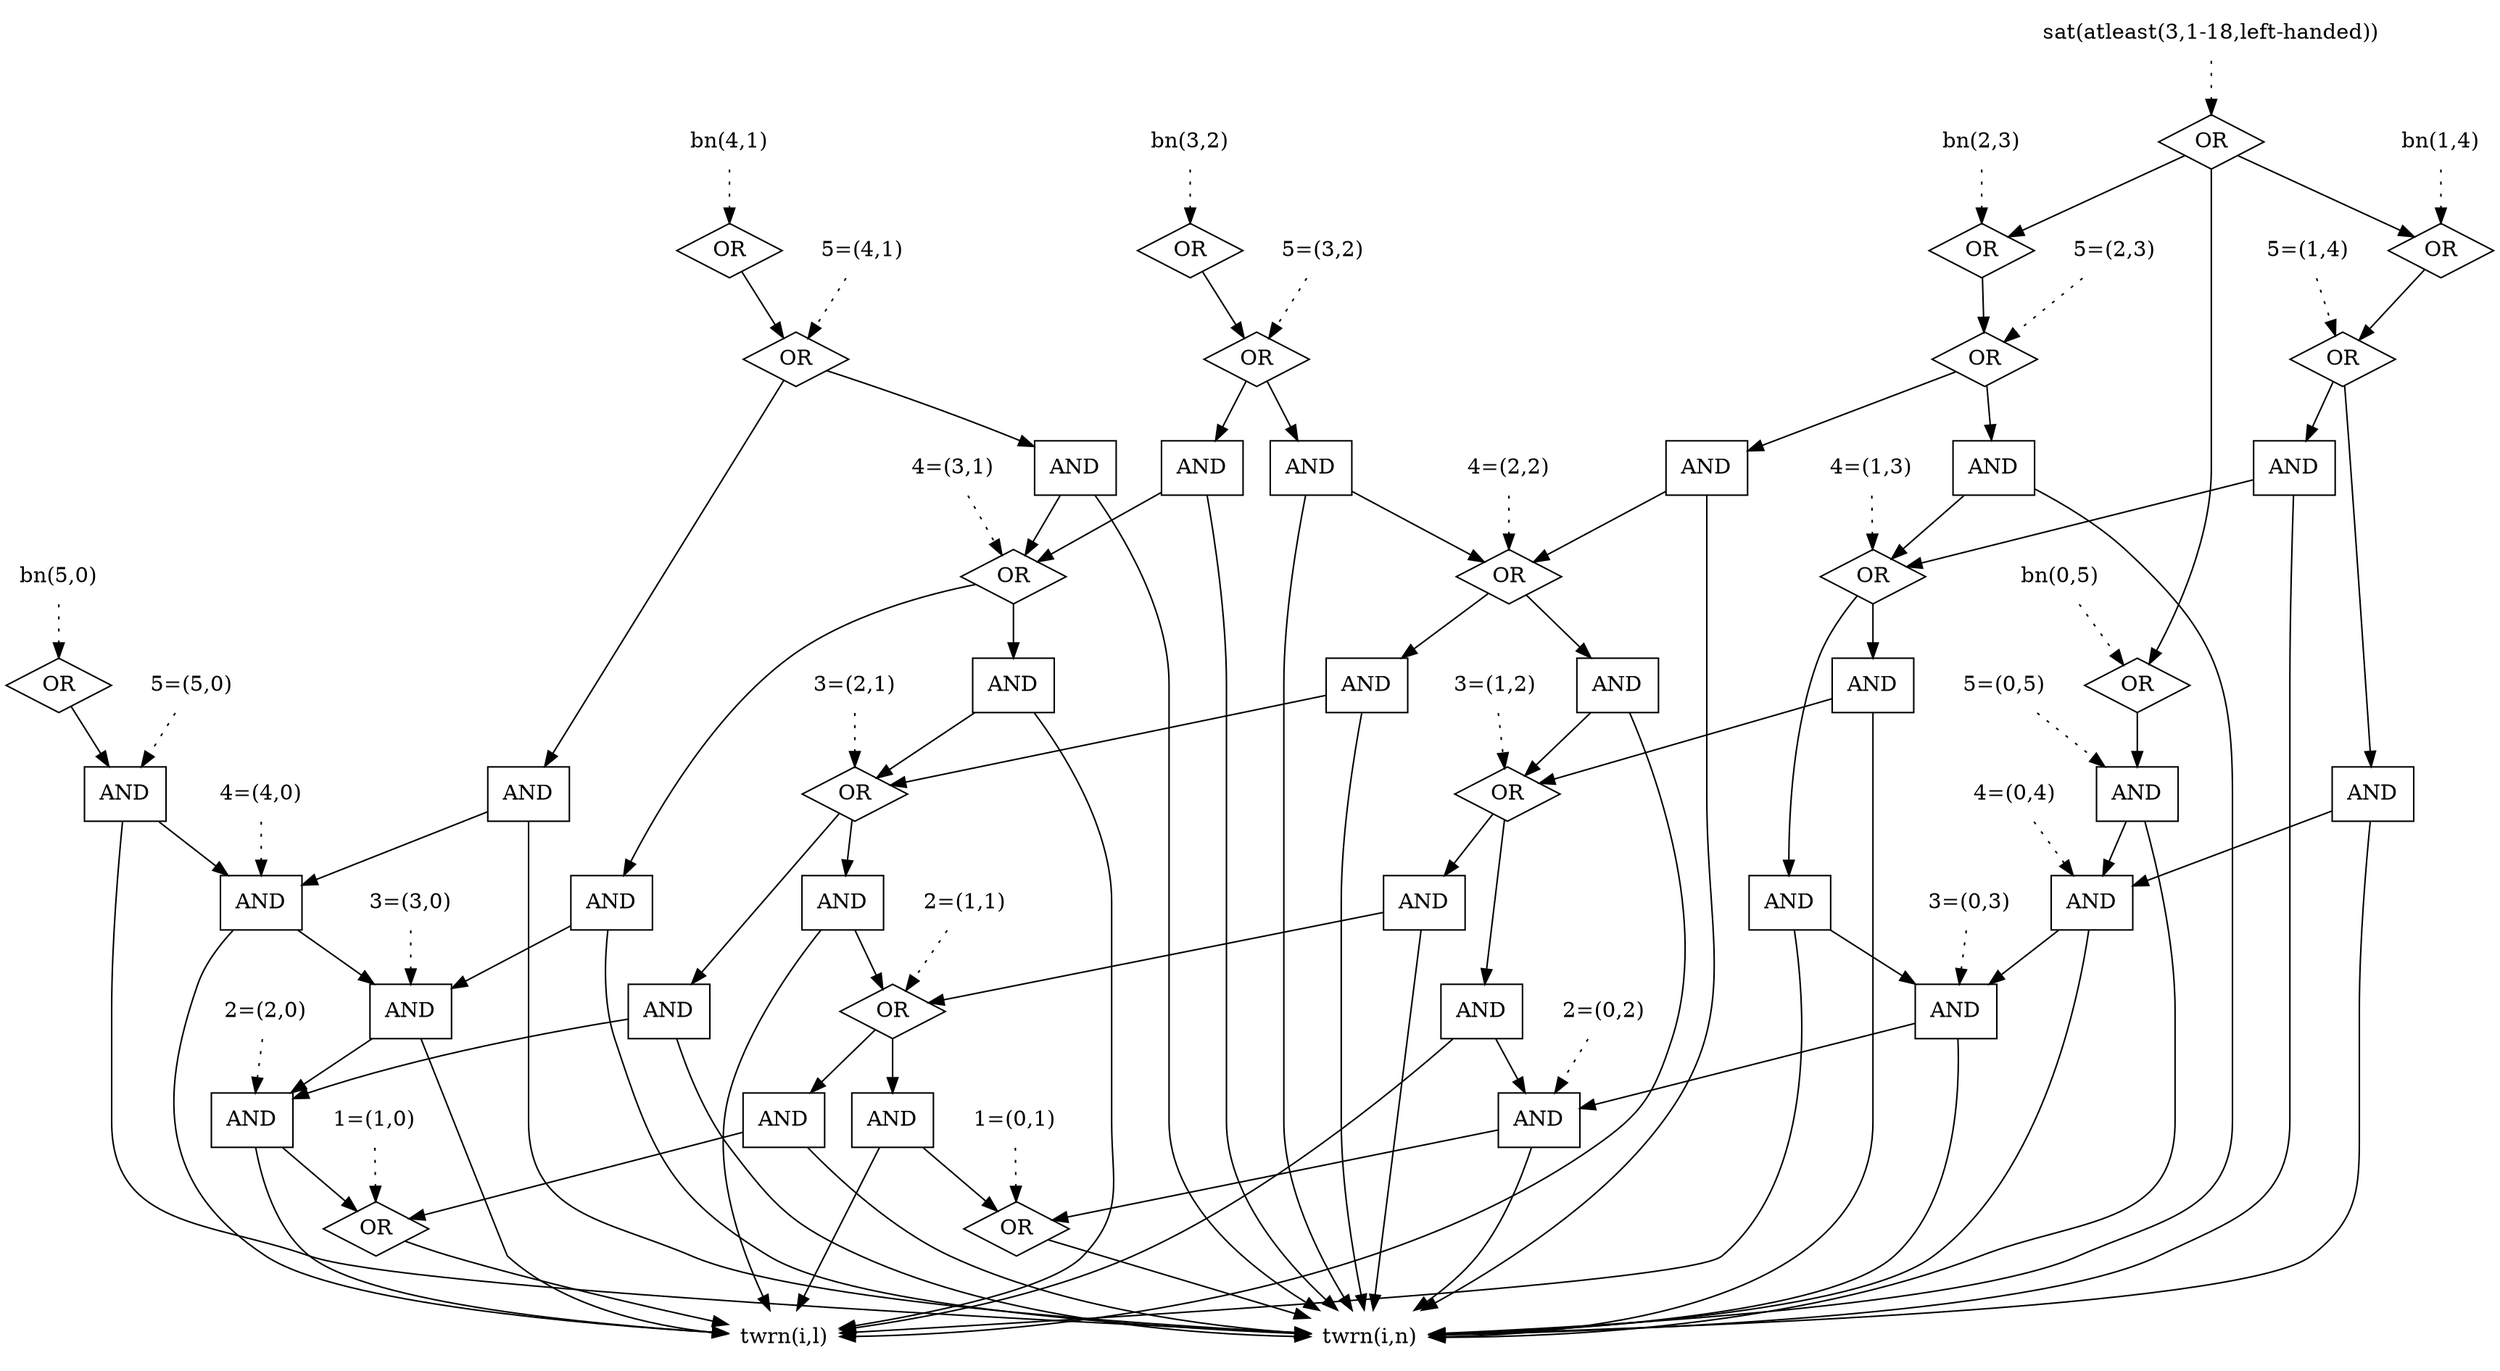 digraph GP {
13 [label="OR", shape="diamond", style="filled", fillcolor="white"];
 13 -> twrnl;
14 [label="OR", shape="diamond", style="filled", fillcolor="white"];
 14 -> twrnn;
27 [label="AND", shape="box", style="filled", fillcolor="white"];
27 -> 13;
27 -> twrnl;
28 [label="AND", shape="box", style="filled", fillcolor="white"];
28 -> 13;
28 -> twrnn;
29 [label="AND", shape="box", style="filled", fillcolor="white"];
29 -> 14;
29 -> twrnl;
30 [label="AND", shape="box", style="filled", fillcolor="white"];
30 -> 14;
30 -> twrnn;
31 [label="OR", shape="diamond", style="filled", fillcolor="white"];
 31 -> 28;
31 -> 29;
44 [label="AND", shape="box", style="filled", fillcolor="white"];
44 -> 27;
44 -> twrnl;
45 [label="AND", shape="box", style="filled", fillcolor="white"];
45 -> 27;
45 -> twrnn;
46 [label="AND", shape="box", style="filled", fillcolor="white"];
46 -> 31;
46 -> twrnl;
47 [label="AND", shape="box", style="filled", fillcolor="white"];
47 -> 31;
47 -> twrnn;
48 [label="AND", shape="box", style="filled", fillcolor="white"];
48 -> 30;
48 -> twrnl;
49 [label="AND", shape="box", style="filled", fillcolor="white"];
49 -> 30;
49 -> twrnn;
50 [label="OR", shape="diamond", style="filled", fillcolor="white"];
 50 -> 45;
50 -> 46;
51 [label="OR", shape="diamond", style="filled", fillcolor="white"];
 51 -> 47;
51 -> 48;
64 [label="AND", shape="box", style="filled", fillcolor="white"];
64 -> 44;
64 -> twrnl;
65 [label="AND", shape="box", style="filled", fillcolor="white"];
65 -> 44;
65 -> twrnn;
66 [label="AND", shape="box", style="filled", fillcolor="white"];
66 -> 50;
66 -> twrnl;
67 [label="AND", shape="box", style="filled", fillcolor="white"];
67 -> 50;
67 -> twrnn;
68 [label="AND", shape="box", style="filled", fillcolor="white"];
68 -> 51;
68 -> twrnl;
69 [label="AND", shape="box", style="filled", fillcolor="white"];
69 -> 51;
69 -> twrnn;
70 [label="AND", shape="box", style="filled", fillcolor="white"];
70 -> 49;
70 -> twrnl;
71 [label="AND", shape="box", style="filled", fillcolor="white"];
71 -> 49;
71 -> twrnn;
72 [label="OR", shape="diamond", style="filled", fillcolor="white"];
 72 -> 65;
72 -> 66;
73 [label="OR", shape="diamond", style="filled", fillcolor="white"];
 73 -> 67;
73 -> 68;
74 [label="OR", shape="diamond", style="filled", fillcolor="white"];
 74 -> 69;
74 -> 70;
87 [label="AND", shape="box", style="filled", fillcolor="white"];
87 -> 64;
87 -> twrnn;
88 [label="AND", shape="box", style="filled", fillcolor="white"];
88 -> 64;
88 -> twrnn;
89 [label="AND", shape="box", style="filled", fillcolor="white"];
89 -> 72;
89 -> twrnn;
90 [label="AND", shape="box", style="filled", fillcolor="white"];
90 -> 72;
90 -> twrnn;
91 [label="AND", shape="box", style="filled", fillcolor="white"];
91 -> 73;
91 -> twrnn;
92 [label="AND", shape="box", style="filled", fillcolor="white"];
92 -> 73;
92 -> twrnn;
93 [label="AND", shape="box", style="filled", fillcolor="white"];
93 -> 74;
93 -> twrnn;
94 [label="AND", shape="box", style="filled", fillcolor="white"];
94 -> 74;
94 -> twrnn;
95 [label="AND", shape="box", style="filled", fillcolor="white"];
95 -> 71;
95 -> twrnn;
96 [label="AND", shape="box", style="filled", fillcolor="white"];
96 -> 71;
96 -> twrnn;
97 [label="OR", shape="diamond", style="filled", fillcolor="white"];
 97 -> 88;
97 -> 89;
98 [label="OR", shape="diamond", style="filled", fillcolor="white"];
 98 -> 90;
98 -> 91;
99 [label="OR", shape="diamond", style="filled", fillcolor="white"];
 99 -> 92;
99 -> 93;
100 [label="OR", shape="diamond", style="filled", fillcolor="white"];
 100 -> 94;
100 -> 95;
101 [label="OR", shape="diamond", style="filled", fillcolor="white"];
 101 -> 87;
102 [label="OR", shape="diamond", style="filled", fillcolor="white"];
 102 -> 97;
103 [label="OR", shape="diamond", style="filled", fillcolor="white"];
 103 -> 98;
104 [label="OR", shape="diamond", style="filled", fillcolor="white"];
 104 -> 99;
105 [label="OR", shape="diamond", style="filled", fillcolor="white"];
 105 -> 100;
106 [label="OR", shape="diamond", style="filled", fillcolor="white"];
 106 -> 96;
107 [label="OR", shape="diamond", style="filled", fillcolor="white"];
 107 -> 104;
107 -> 105;
107 -> 106;

twrnn [ label= "twrn(i,n)", shape="plaintext"];
twrnl [ label= "twrn(i,l)", shape="plaintext"];

q_1 [ label="5=(5,0)", shape="plaintext" ];
q_1 -> 87 [style="dotted" ];
q_4 [ label="1=(1,0)", shape="plaintext" ];
q_4 -> 13 [style="dotted" ];
q_5 [ label="3=(2,1)", shape="plaintext" ];
q_5 -> 50 [style="dotted" ];
q_6 [ label="5=(1,4)", shape="plaintext" ];
q_6 -> 100 [style="dotted" ];

q_8 [ label="bn(2,3)", shape="plaintext" ];
q_8 -> 104 [style="dotted" ];
q_9 [ label="3=(3,0)", shape="plaintext" ];
q_9 -> 44 [style="dotted" ];



q_15 [ label="5=(4,1)", shape="plaintext" ];
q_15 -> 97 [style="dotted" ];
q_17 [ label="bn(5,0)", shape="plaintext" ];
q_17 -> 101 [style="dotted" ];
q_18 [ label="4=(1,3)", shape="plaintext" ];
q_18 -> 74 [style="dotted" ];




q_23 [ label="2=(0,2)", shape="plaintext" ];
q_23 -> 30 [style="dotted" ];

q_25 [ label="1=(0,1)", shape="plaintext" ];
q_25 -> 14 [style="dotted" ];

q_32 [ label="5=(3,2)", shape="plaintext" ];
q_32 -> 98 [style="dotted" ];

q_34 [ label="bn(0,5)", shape="plaintext" ];
q_34 -> 106 [style="dotted" ];
q_35 [ label="4=(2,2)", shape="plaintext" ];
q_35 -> 73 [style="dotted" ];

q_38 [ label="bn(3,2)", shape="plaintext" ];
q_38 -> 103 [style="dotted" ];

q_42 [ label="3=(0,3)", shape="plaintext" ];
q_42 -> 49 [style="dotted" ];

q_46 [ label="5=(0,5)", shape="plaintext" ];
q_46 -> 96 [style="dotted" ];


q_49 [ label="2=(1,1)", shape="plaintext" ];
q_49 -> 31 [style="dotted" ];


q_57 [ label="3=(1,2)", shape="plaintext" ];
q_57 -> 51 [style="dotted" ];
q_58 [ label="sat(atleast(3,1-18,left-handed))", shape="plaintext" ];
q_58 -> 107 [style="dotted" ];

q_60 [ label="bn(1,4)", shape="plaintext" ];
q_60 -> 105 [style="dotted" ];




q_67 [ label="bn(4,1)", shape="plaintext" ];
q_67 -> 102 [style="dotted" ];

q_73 [ label="4=(4,0)", shape="plaintext" ];
q_73 -> 64 [style="dotted" ];

q_76 [ label="4=(0,4)", shape="plaintext" ];
q_76 -> 71 [style="dotted" ];

q_78 [ label="5=(2,3)", shape="plaintext" ];
q_78 -> 99 [style="dotted" ];


q_81 [ label="4=(3,1)", shape="plaintext" ];
q_81 -> 72 [style="dotted" ];



q_86 [ label="2=(2,0)", shape="plaintext" ];
q_86 -> 27 [style="dotted" ];
}
